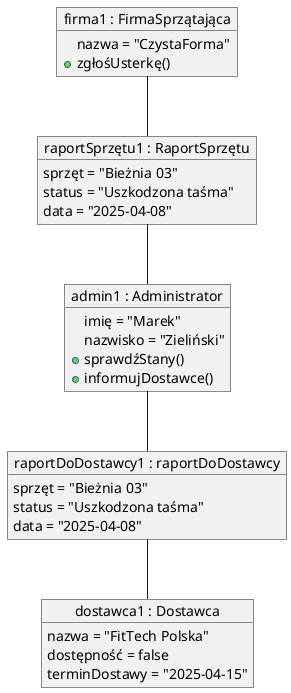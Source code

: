 @startuml
object "admin1 : Administrator" as admin {
  imię = "Marek"
  nazwisko = "Zieliński"
  + sprawdźStany()
  + informujDostawce()
}

object "raportSprzętu1 : RaportSprzętu" as raportS {
  sprzęt = "Bieżnia 03"
  status = "Uszkodzona taśma"
  data = "2025-04-08"
}

object "raportDoDostawcy1 : raportDoDostawcy" as raportD {
  sprzęt = "Bieżnia 03"
  status = "Uszkodzona taśma"
  data = "2025-04-08"
}

object "dostawca1 : Dostawca" as dostawca {
  nazwa = "FitTech Polska"
  dostępność = false
  terminDostawy = "2025-04-15"
}

object "firma1 : FirmaSprzątająca" as firma {
  nazwa = "CzystaForma"
  + zgłośUsterkę()
}

admin -- raportD
raportS -- admin
raportD -- dostawca
firma -- raportS

@enduml